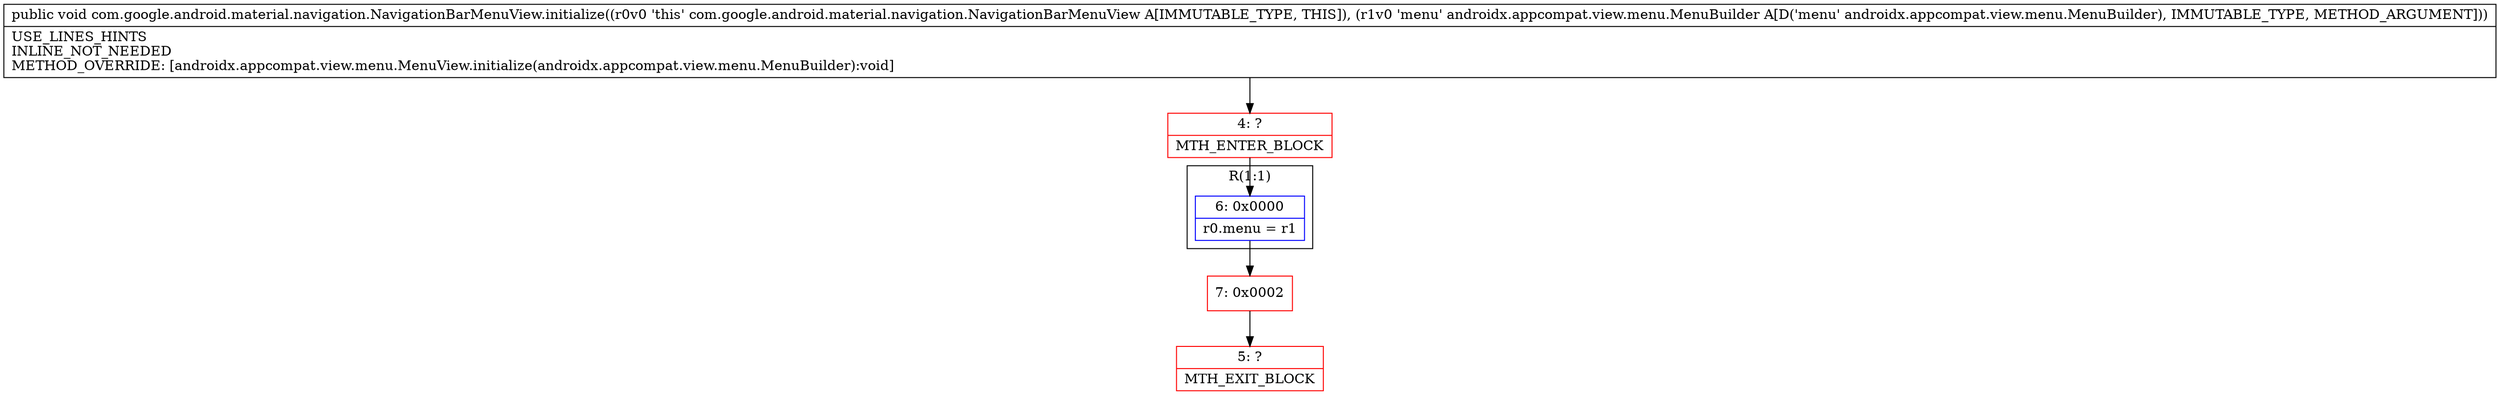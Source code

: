 digraph "CFG forcom.google.android.material.navigation.NavigationBarMenuView.initialize(Landroidx\/appcompat\/view\/menu\/MenuBuilder;)V" {
subgraph cluster_Region_1683279347 {
label = "R(1:1)";
node [shape=record,color=blue];
Node_6 [shape=record,label="{6\:\ 0x0000|r0.menu = r1\l}"];
}
Node_4 [shape=record,color=red,label="{4\:\ ?|MTH_ENTER_BLOCK\l}"];
Node_7 [shape=record,color=red,label="{7\:\ 0x0002}"];
Node_5 [shape=record,color=red,label="{5\:\ ?|MTH_EXIT_BLOCK\l}"];
MethodNode[shape=record,label="{public void com.google.android.material.navigation.NavigationBarMenuView.initialize((r0v0 'this' com.google.android.material.navigation.NavigationBarMenuView A[IMMUTABLE_TYPE, THIS]), (r1v0 'menu' androidx.appcompat.view.menu.MenuBuilder A[D('menu' androidx.appcompat.view.menu.MenuBuilder), IMMUTABLE_TYPE, METHOD_ARGUMENT]))  | USE_LINES_HINTS\lINLINE_NOT_NEEDED\lMETHOD_OVERRIDE: [androidx.appcompat.view.menu.MenuView.initialize(androidx.appcompat.view.menu.MenuBuilder):void]\l}"];
MethodNode -> Node_4;Node_6 -> Node_7;
Node_4 -> Node_6;
Node_7 -> Node_5;
}

